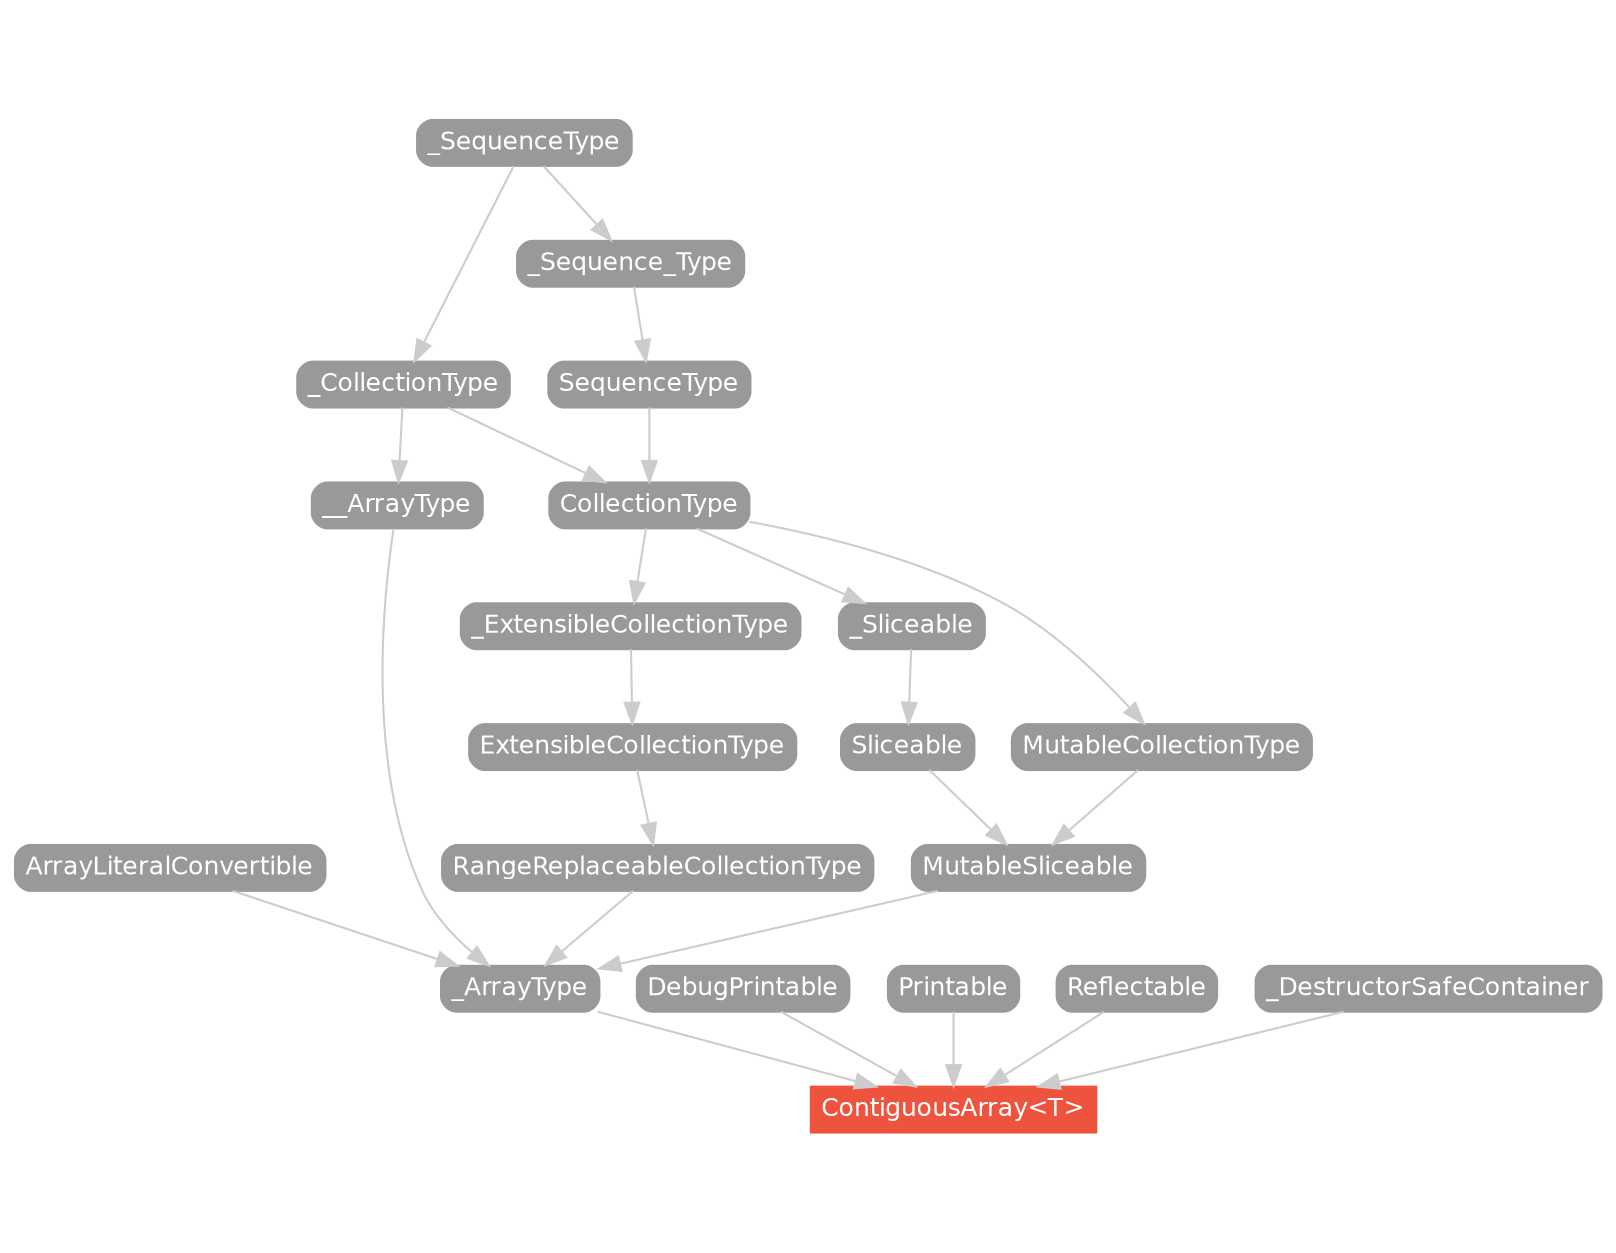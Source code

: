 strict digraph "ContiguousArray<T> - Type Hierarchy - SwiftDoc.org" {
    pad="0.1,0.8"
    node [shape=box, style="filled,rounded", color="#999999", fillcolor="#999999", fontcolor=white, fontname=Helvetica, fontnames="Helvetica,sansserif", fontsize=12, margin="0.07,0.05", height="0.3"]
    edge [color="#cccccc"]
    "ArrayLiteralConvertible" [URL="/protocol/ArrayLiteralConvertible/hierarchy/"]
    "CollectionType" [URL="/protocol/CollectionType/hierarchy/"]
    "ContiguousArray<T>" [URL="/type/ContiguousArray/", style="filled", fillcolor="#ee543d", color="#ee543d"]
    "DebugPrintable" [URL="/protocol/DebugPrintable/hierarchy/"]
    "ExtensibleCollectionType" [URL="/protocol/ExtensibleCollectionType/hierarchy/"]
    "MutableCollectionType" [URL="/protocol/MutableCollectionType/hierarchy/"]
    "MutableSliceable" [URL="/protocol/MutableSliceable/hierarchy/"]
    "Printable" [URL="/protocol/Printable/hierarchy/"]
    "RangeReplaceableCollectionType" [URL="/protocol/RangeReplaceableCollectionType/hierarchy/"]
    "Reflectable" [URL="/protocol/Reflectable/hierarchy/"]
    "SequenceType" [URL="/protocol/SequenceType/hierarchy/"]
    "Sliceable" [URL="/protocol/Sliceable/hierarchy/"]
    "_ArrayType" [URL="/protocol/_ArrayType/hierarchy/"]
    "_CollectionType" [URL="/protocol/_CollectionType/hierarchy/"]
    "_DestructorSafeContainer" [URL="/protocol/_DestructorSafeContainer/hierarchy/"]
    "_ExtensibleCollectionType" [URL="/protocol/_ExtensibleCollectionType/hierarchy/"]
    "_SequenceType" [URL="/protocol/_SequenceType/hierarchy/"]
    "_Sequence_Type" [URL="/protocol/_Sequence_Type/hierarchy/"]
    "_Sliceable" [URL="/protocol/_Sliceable/hierarchy/"]
    "__ArrayType" [URL="/protocol/__ArrayType/hierarchy/"]    "_DestructorSafeContainer" -> "ContiguousArray<T>"
    "_ArrayType" -> "ContiguousArray<T>"
    "Reflectable" -> "ContiguousArray<T>"
    "Printable" -> "ContiguousArray<T>"
    "DebugPrintable" -> "ContiguousArray<T>"
    "__ArrayType" -> "_ArrayType"
    "RangeReplaceableCollectionType" -> "_ArrayType"
    "MutableSliceable" -> "_ArrayType"
    "ArrayLiteralConvertible" -> "_ArrayType"
    "_CollectionType" -> "__ArrayType"
    "_SequenceType" -> "_CollectionType"
    "ExtensibleCollectionType" -> "RangeReplaceableCollectionType"
    "_ExtensibleCollectionType" -> "ExtensibleCollectionType"
    "CollectionType" -> "_ExtensibleCollectionType"
    "_CollectionType" -> "CollectionType"
    "SequenceType" -> "CollectionType"
    "_SequenceType" -> "_CollectionType"
    "_Sequence_Type" -> "SequenceType"
    "_SequenceType" -> "_Sequence_Type"
    "Sliceable" -> "MutableSliceable"
    "MutableCollectionType" -> "MutableSliceable"
    "_Sliceable" -> "Sliceable"
    "CollectionType" -> "_Sliceable"
    "_CollectionType" -> "CollectionType"
    "SequenceType" -> "CollectionType"
    "_SequenceType" -> "_CollectionType"
    "_Sequence_Type" -> "SequenceType"
    "_SequenceType" -> "_Sequence_Type"
    "CollectionType" -> "MutableCollectionType"
    "_CollectionType" -> "CollectionType"
    "SequenceType" -> "CollectionType"
    "_SequenceType" -> "_CollectionType"
    "_Sequence_Type" -> "SequenceType"
    "_SequenceType" -> "_Sequence_Type"
    subgraph Types {
        rank = max; "ContiguousArray<T>";
    }
}